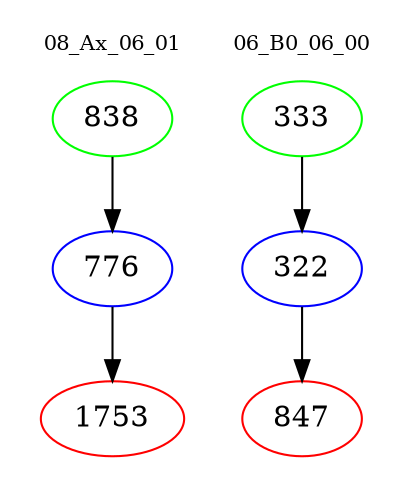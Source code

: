 digraph{
subgraph cluster_0 {
color = white
label = "08_Ax_06_01";
fontsize=10;
T0_838 [label="838", color="green"]
T0_838 -> T0_776 [color="black"]
T0_776 [label="776", color="blue"]
T0_776 -> T0_1753 [color="black"]
T0_1753 [label="1753", color="red"]
}
subgraph cluster_1 {
color = white
label = "06_B0_06_00";
fontsize=10;
T1_333 [label="333", color="green"]
T1_333 -> T1_322 [color="black"]
T1_322 [label="322", color="blue"]
T1_322 -> T1_847 [color="black"]
T1_847 [label="847", color="red"]
}
}
